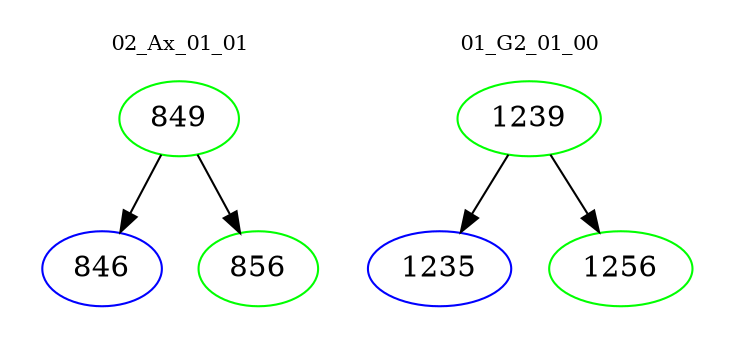 digraph{
subgraph cluster_0 {
color = white
label = "02_Ax_01_01";
fontsize=10;
T0_849 [label="849", color="green"]
T0_849 -> T0_846 [color="black"]
T0_846 [label="846", color="blue"]
T0_849 -> T0_856 [color="black"]
T0_856 [label="856", color="green"]
}
subgraph cluster_1 {
color = white
label = "01_G2_01_00";
fontsize=10;
T1_1239 [label="1239", color="green"]
T1_1239 -> T1_1235 [color="black"]
T1_1235 [label="1235", color="blue"]
T1_1239 -> T1_1256 [color="black"]
T1_1256 [label="1256", color="green"]
}
}
